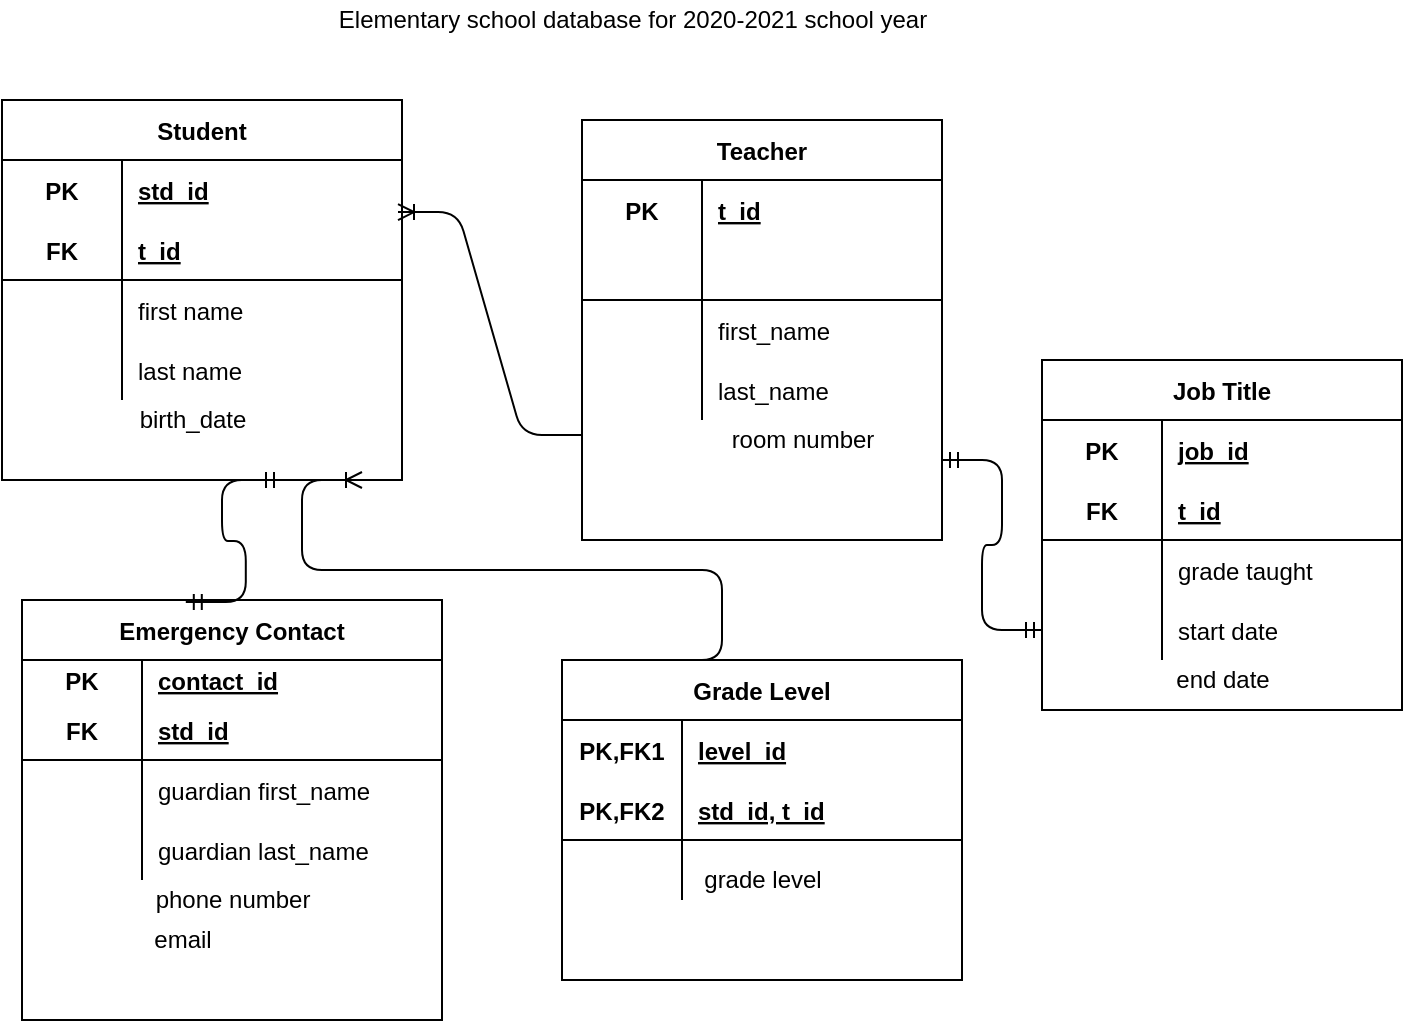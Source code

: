 <mxfile version="14.9.8" type="device"><diagram id="4hRT_1-cAbcshhh-O_jI" name="Page-1"><mxGraphModel dx="868" dy="482" grid="1" gridSize="10" guides="1" tooltips="1" connect="1" arrows="1" fold="1" page="1" pageScale="1" pageWidth="850" pageHeight="1100" math="0" shadow="0"><root><mxCell id="0"/><mxCell id="1" parent="0"/><mxCell id="5eTFgb_7e63CCmLZkMtU-28" value="Teacher" style="shape=table;startSize=30;container=1;collapsible=1;childLayout=tableLayout;fixedRows=1;rowLines=0;fontStyle=1;align=center;resizeLast=1;" parent="1" vertex="1"><mxGeometry x="330" y="80" width="180" height="210" as="geometry"/></mxCell><mxCell id="5eTFgb_7e63CCmLZkMtU-29" value="" style="shape=partialRectangle;collapsible=0;dropTarget=0;pointerEvents=0;fillColor=none;top=0;left=0;bottom=0;right=0;points=[[0,0.5],[1,0.5]];portConstraint=eastwest;" parent="5eTFgb_7e63CCmLZkMtU-28" vertex="1"><mxGeometry y="30" width="180" height="30" as="geometry"/></mxCell><mxCell id="5eTFgb_7e63CCmLZkMtU-30" value="PK" style="shape=partialRectangle;connectable=0;fillColor=none;top=0;left=0;bottom=0;right=0;fontStyle=1;overflow=hidden;" parent="5eTFgb_7e63CCmLZkMtU-29" vertex="1"><mxGeometry width="60" height="30" as="geometry"/></mxCell><mxCell id="5eTFgb_7e63CCmLZkMtU-31" value="t_id" style="shape=partialRectangle;connectable=0;fillColor=none;top=0;left=0;bottom=0;right=0;align=left;spacingLeft=6;fontStyle=5;overflow=hidden;" parent="5eTFgb_7e63CCmLZkMtU-29" vertex="1"><mxGeometry x="60" width="120" height="30" as="geometry"/></mxCell><mxCell id="5eTFgb_7e63CCmLZkMtU-32" value="" style="shape=partialRectangle;collapsible=0;dropTarget=0;pointerEvents=0;fillColor=none;top=0;left=0;bottom=1;right=0;points=[[0,0.5],[1,0.5]];portConstraint=eastwest;" parent="5eTFgb_7e63CCmLZkMtU-28" vertex="1"><mxGeometry y="60" width="180" height="30" as="geometry"/></mxCell><mxCell id="5eTFgb_7e63CCmLZkMtU-33" value="" style="shape=partialRectangle;connectable=0;fillColor=none;top=0;left=0;bottom=0;right=0;fontStyle=1;overflow=hidden;" parent="5eTFgb_7e63CCmLZkMtU-32" vertex="1"><mxGeometry width="60" height="30" as="geometry"/></mxCell><mxCell id="5eTFgb_7e63CCmLZkMtU-34" value="" style="shape=partialRectangle;connectable=0;fillColor=none;top=0;left=0;bottom=0;right=0;align=left;spacingLeft=6;fontStyle=5;overflow=hidden;verticalAlign=middle;" parent="5eTFgb_7e63CCmLZkMtU-32" vertex="1"><mxGeometry x="60" width="120" height="30" as="geometry"/></mxCell><mxCell id="5eTFgb_7e63CCmLZkMtU-35" value="" style="shape=partialRectangle;collapsible=0;dropTarget=0;pointerEvents=0;fillColor=none;top=0;left=0;bottom=0;right=0;points=[[0,0.5],[1,0.5]];portConstraint=eastwest;" parent="5eTFgb_7e63CCmLZkMtU-28" vertex="1"><mxGeometry y="90" width="180" height="30" as="geometry"/></mxCell><mxCell id="5eTFgb_7e63CCmLZkMtU-36" value="" style="shape=partialRectangle;connectable=0;fillColor=none;top=0;left=0;bottom=0;right=0;editable=1;overflow=hidden;" parent="5eTFgb_7e63CCmLZkMtU-35" vertex="1"><mxGeometry width="60" height="30" as="geometry"/></mxCell><mxCell id="5eTFgb_7e63CCmLZkMtU-37" value="first_name" style="shape=partialRectangle;connectable=0;fillColor=none;top=0;left=0;bottom=0;right=0;align=left;spacingLeft=6;overflow=hidden;" parent="5eTFgb_7e63CCmLZkMtU-35" vertex="1"><mxGeometry x="60" width="120" height="30" as="geometry"/></mxCell><mxCell id="5eTFgb_7e63CCmLZkMtU-38" value="" style="shape=partialRectangle;collapsible=0;dropTarget=0;pointerEvents=0;fillColor=none;top=0;left=0;bottom=0;right=0;points=[[0,0.5],[1,0.5]];portConstraint=eastwest;" parent="5eTFgb_7e63CCmLZkMtU-28" vertex="1"><mxGeometry y="120" width="180" height="30" as="geometry"/></mxCell><mxCell id="5eTFgb_7e63CCmLZkMtU-39" value="" style="shape=partialRectangle;connectable=0;fillColor=none;top=0;left=0;bottom=0;right=0;editable=1;overflow=hidden;" parent="5eTFgb_7e63CCmLZkMtU-38" vertex="1"><mxGeometry width="60" height="30" as="geometry"/></mxCell><mxCell id="5eTFgb_7e63CCmLZkMtU-40" value="last_name" style="shape=partialRectangle;connectable=0;fillColor=none;top=0;left=0;bottom=0;right=0;align=left;spacingLeft=6;overflow=hidden;" parent="5eTFgb_7e63CCmLZkMtU-38" vertex="1"><mxGeometry x="60" width="120" height="30" as="geometry"/></mxCell><mxCell id="5eTFgb_7e63CCmLZkMtU-43" value="Emergency Contact" style="shape=table;startSize=30;container=1;collapsible=1;childLayout=tableLayout;fixedRows=1;rowLines=0;fontStyle=1;align=center;resizeLast=1;" parent="1" vertex="1"><mxGeometry x="50" y="320" width="210" height="210" as="geometry"/></mxCell><mxCell id="5eTFgb_7e63CCmLZkMtU-44" value="" style="shape=partialRectangle;collapsible=0;dropTarget=0;pointerEvents=0;fillColor=none;top=0;left=0;bottom=0;right=0;points=[[0,0.5],[1,0.5]];portConstraint=eastwest;" parent="5eTFgb_7e63CCmLZkMtU-43" vertex="1"><mxGeometry y="30" width="210" height="20" as="geometry"/></mxCell><mxCell id="5eTFgb_7e63CCmLZkMtU-45" value="PK" style="shape=partialRectangle;connectable=0;fillColor=none;top=0;left=0;bottom=0;right=0;fontStyle=1;overflow=hidden;" parent="5eTFgb_7e63CCmLZkMtU-44" vertex="1"><mxGeometry width="60" height="20" as="geometry"/></mxCell><mxCell id="5eTFgb_7e63CCmLZkMtU-46" value="contact_id" style="shape=partialRectangle;connectable=0;fillColor=none;top=0;left=0;bottom=0;right=0;align=left;spacingLeft=6;fontStyle=5;overflow=hidden;" parent="5eTFgb_7e63CCmLZkMtU-44" vertex="1"><mxGeometry x="60" width="150" height="20" as="geometry"/></mxCell><mxCell id="5eTFgb_7e63CCmLZkMtU-47" value="" style="shape=partialRectangle;collapsible=0;dropTarget=0;pointerEvents=0;fillColor=none;top=0;left=0;bottom=1;right=0;points=[[0,0.5],[1,0.5]];portConstraint=eastwest;" parent="5eTFgb_7e63CCmLZkMtU-43" vertex="1"><mxGeometry y="50" width="210" height="30" as="geometry"/></mxCell><mxCell id="5eTFgb_7e63CCmLZkMtU-48" value="FK" style="shape=partialRectangle;connectable=0;fillColor=none;top=0;left=0;bottom=0;right=0;fontStyle=1;overflow=hidden;" parent="5eTFgb_7e63CCmLZkMtU-47" vertex="1"><mxGeometry width="60" height="30" as="geometry"/></mxCell><mxCell id="5eTFgb_7e63CCmLZkMtU-49" value="std_id" style="shape=partialRectangle;connectable=0;fillColor=none;top=0;left=0;bottom=0;right=0;align=left;spacingLeft=6;fontStyle=5;overflow=hidden;" parent="5eTFgb_7e63CCmLZkMtU-47" vertex="1"><mxGeometry x="60" width="150" height="30" as="geometry"/></mxCell><mxCell id="5eTFgb_7e63CCmLZkMtU-50" value="" style="shape=partialRectangle;collapsible=0;dropTarget=0;pointerEvents=0;fillColor=none;top=0;left=0;bottom=0;right=0;points=[[0,0.5],[1,0.5]];portConstraint=eastwest;" parent="5eTFgb_7e63CCmLZkMtU-43" vertex="1"><mxGeometry y="80" width="210" height="30" as="geometry"/></mxCell><mxCell id="5eTFgb_7e63CCmLZkMtU-51" value="" style="shape=partialRectangle;connectable=0;fillColor=none;top=0;left=0;bottom=0;right=0;editable=1;overflow=hidden;" parent="5eTFgb_7e63CCmLZkMtU-50" vertex="1"><mxGeometry width="60" height="30" as="geometry"/></mxCell><mxCell id="5eTFgb_7e63CCmLZkMtU-52" value="guardian first_name" style="shape=partialRectangle;connectable=0;fillColor=none;top=0;left=0;bottom=0;right=0;align=left;spacingLeft=6;overflow=hidden;" parent="5eTFgb_7e63CCmLZkMtU-50" vertex="1"><mxGeometry x="60" width="150" height="30" as="geometry"/></mxCell><mxCell id="5eTFgb_7e63CCmLZkMtU-53" value="" style="shape=partialRectangle;collapsible=0;dropTarget=0;pointerEvents=0;fillColor=none;top=0;left=0;bottom=0;right=0;points=[[0,0.5],[1,0.5]];portConstraint=eastwest;" parent="5eTFgb_7e63CCmLZkMtU-43" vertex="1"><mxGeometry y="110" width="210" height="30" as="geometry"/></mxCell><mxCell id="5eTFgb_7e63CCmLZkMtU-54" value="" style="shape=partialRectangle;connectable=0;fillColor=none;top=0;left=0;bottom=0;right=0;editable=1;overflow=hidden;" parent="5eTFgb_7e63CCmLZkMtU-53" vertex="1"><mxGeometry width="60" height="30" as="geometry"/></mxCell><mxCell id="5eTFgb_7e63CCmLZkMtU-55" value="guardian last_name" style="shape=partialRectangle;connectable=0;fillColor=none;top=0;left=0;bottom=0;right=0;align=left;spacingLeft=6;overflow=hidden;" parent="5eTFgb_7e63CCmLZkMtU-53" vertex="1"><mxGeometry x="60" width="150" height="30" as="geometry"/></mxCell><mxCell id="5eTFgb_7e63CCmLZkMtU-87" value="Grade Level" style="shape=table;startSize=30;container=1;collapsible=1;childLayout=tableLayout;fixedRows=1;rowLines=0;fontStyle=1;align=center;resizeLast=1;" parent="1" vertex="1"><mxGeometry x="320" y="350" width="200" height="160" as="geometry"/></mxCell><mxCell id="5eTFgb_7e63CCmLZkMtU-88" value="" style="shape=partialRectangle;collapsible=0;dropTarget=0;pointerEvents=0;fillColor=none;top=0;left=0;bottom=0;right=0;points=[[0,0.5],[1,0.5]];portConstraint=eastwest;" parent="5eTFgb_7e63CCmLZkMtU-87" vertex="1"><mxGeometry y="30" width="200" height="30" as="geometry"/></mxCell><mxCell id="5eTFgb_7e63CCmLZkMtU-89" value="PK,FK1" style="shape=partialRectangle;connectable=0;fillColor=none;top=0;left=0;bottom=0;right=0;fontStyle=1;overflow=hidden;" parent="5eTFgb_7e63CCmLZkMtU-88" vertex="1"><mxGeometry width="60" height="30" as="geometry"/></mxCell><mxCell id="5eTFgb_7e63CCmLZkMtU-90" value="level_id" style="shape=partialRectangle;connectable=0;fillColor=none;top=0;left=0;bottom=0;right=0;align=left;spacingLeft=6;fontStyle=5;overflow=hidden;" parent="5eTFgb_7e63CCmLZkMtU-88" vertex="1"><mxGeometry x="60" width="140" height="30" as="geometry"/></mxCell><mxCell id="5eTFgb_7e63CCmLZkMtU-91" value="" style="shape=partialRectangle;collapsible=0;dropTarget=0;pointerEvents=0;fillColor=none;top=0;left=0;bottom=1;right=0;points=[[0,0.5],[1,0.5]];portConstraint=eastwest;" parent="5eTFgb_7e63CCmLZkMtU-87" vertex="1"><mxGeometry y="60" width="200" height="30" as="geometry"/></mxCell><mxCell id="5eTFgb_7e63CCmLZkMtU-92" value="PK,FK2" style="shape=partialRectangle;connectable=0;fillColor=none;top=0;left=0;bottom=0;right=0;fontStyle=1;overflow=hidden;" parent="5eTFgb_7e63CCmLZkMtU-91" vertex="1"><mxGeometry width="60" height="30" as="geometry"/></mxCell><mxCell id="5eTFgb_7e63CCmLZkMtU-93" value="std_id, t_id" style="shape=partialRectangle;connectable=0;fillColor=none;top=0;left=0;bottom=0;right=0;align=left;spacingLeft=6;fontStyle=5;overflow=hidden;" parent="5eTFgb_7e63CCmLZkMtU-91" vertex="1"><mxGeometry x="60" width="140" height="30" as="geometry"/></mxCell><mxCell id="5eTFgb_7e63CCmLZkMtU-94" value="" style="shape=partialRectangle;collapsible=0;dropTarget=0;pointerEvents=0;fillColor=none;top=0;left=0;bottom=0;right=0;points=[[0,0.5],[1,0.5]];portConstraint=eastwest;" parent="5eTFgb_7e63CCmLZkMtU-87" vertex="1"><mxGeometry y="90" width="200" height="30" as="geometry"/></mxCell><mxCell id="5eTFgb_7e63CCmLZkMtU-95" value="" style="shape=partialRectangle;connectable=0;fillColor=none;top=0;left=0;bottom=0;right=0;editable=1;overflow=hidden;" parent="5eTFgb_7e63CCmLZkMtU-94" vertex="1"><mxGeometry width="60" height="30" as="geometry"/></mxCell><mxCell id="5eTFgb_7e63CCmLZkMtU-96" value="" style="shape=partialRectangle;connectable=0;fillColor=none;top=0;left=0;bottom=0;right=0;align=left;spacingLeft=6;overflow=hidden;" parent="5eTFgb_7e63CCmLZkMtU-94" vertex="1"><mxGeometry x="60" width="140" height="30" as="geometry"/></mxCell><mxCell id="SvIaIoj3CCo6Rpk8KnaB-4" value="room number" style="text;html=1;align=center;verticalAlign=middle;resizable=0;points=[];autosize=1;strokeColor=none;" parent="1" vertex="1"><mxGeometry x="395" y="230" width="90" height="20" as="geometry"/></mxCell><mxCell id="SvIaIoj3CCo6Rpk8KnaB-5" value="phone number" style="text;html=1;align=center;verticalAlign=middle;resizable=0;points=[];autosize=1;strokeColor=none;" parent="1" vertex="1"><mxGeometry x="110" y="460" width="90" height="20" as="geometry"/></mxCell><mxCell id="SvIaIoj3CCo6Rpk8KnaB-6" value="email" style="text;html=1;align=center;verticalAlign=middle;resizable=0;points=[];autosize=1;strokeColor=none;" parent="1" vertex="1"><mxGeometry x="110" y="480" width="40" height="20" as="geometry"/></mxCell><mxCell id="SvIaIoj3CCo6Rpk8KnaB-7" value="grade level" style="text;html=1;align=center;verticalAlign=middle;resizable=0;points=[];autosize=1;strokeColor=none;" parent="1" vertex="1"><mxGeometry x="385" y="450" width="70" height="20" as="geometry"/></mxCell><mxCell id="SvIaIoj3CCo6Rpk8KnaB-23" value="Job Title" style="shape=table;startSize=30;container=1;collapsible=1;childLayout=tableLayout;fixedRows=1;rowLines=0;fontStyle=1;align=center;resizeLast=1;" parent="1" vertex="1"><mxGeometry x="560" y="200" width="180" height="175" as="geometry"/></mxCell><mxCell id="SvIaIoj3CCo6Rpk8KnaB-24" value="" style="shape=partialRectangle;collapsible=0;dropTarget=0;pointerEvents=0;fillColor=none;top=0;left=0;bottom=0;right=0;points=[[0,0.5],[1,0.5]];portConstraint=eastwest;" parent="SvIaIoj3CCo6Rpk8KnaB-23" vertex="1"><mxGeometry y="30" width="180" height="30" as="geometry"/></mxCell><mxCell id="SvIaIoj3CCo6Rpk8KnaB-25" value="PK" style="shape=partialRectangle;connectable=0;fillColor=none;top=0;left=0;bottom=0;right=0;fontStyle=1;overflow=hidden;" parent="SvIaIoj3CCo6Rpk8KnaB-24" vertex="1"><mxGeometry width="60" height="30" as="geometry"/></mxCell><mxCell id="SvIaIoj3CCo6Rpk8KnaB-26" value="job_id" style="shape=partialRectangle;connectable=0;fillColor=none;top=0;left=0;bottom=0;right=0;align=left;spacingLeft=6;fontStyle=5;overflow=hidden;" parent="SvIaIoj3CCo6Rpk8KnaB-24" vertex="1"><mxGeometry x="60" width="120" height="30" as="geometry"/></mxCell><mxCell id="SvIaIoj3CCo6Rpk8KnaB-27" value="" style="shape=partialRectangle;collapsible=0;dropTarget=0;pointerEvents=0;fillColor=none;top=0;left=0;bottom=1;right=0;points=[[0,0.5],[1,0.5]];portConstraint=eastwest;" parent="SvIaIoj3CCo6Rpk8KnaB-23" vertex="1"><mxGeometry y="60" width="180" height="30" as="geometry"/></mxCell><mxCell id="SvIaIoj3CCo6Rpk8KnaB-28" value="FK" style="shape=partialRectangle;connectable=0;fillColor=none;top=0;left=0;bottom=0;right=0;fontStyle=1;overflow=hidden;" parent="SvIaIoj3CCo6Rpk8KnaB-27" vertex="1"><mxGeometry width="60" height="30" as="geometry"/></mxCell><mxCell id="SvIaIoj3CCo6Rpk8KnaB-29" value="t_id" style="shape=partialRectangle;connectable=0;fillColor=none;top=0;left=0;bottom=0;right=0;align=left;spacingLeft=6;fontStyle=5;overflow=hidden;" parent="SvIaIoj3CCo6Rpk8KnaB-27" vertex="1"><mxGeometry x="60" width="120" height="30" as="geometry"/></mxCell><mxCell id="SvIaIoj3CCo6Rpk8KnaB-30" value="" style="shape=partialRectangle;collapsible=0;dropTarget=0;pointerEvents=0;fillColor=none;top=0;left=0;bottom=0;right=0;points=[[0,0.5],[1,0.5]];portConstraint=eastwest;" parent="SvIaIoj3CCo6Rpk8KnaB-23" vertex="1"><mxGeometry y="90" width="180" height="30" as="geometry"/></mxCell><mxCell id="SvIaIoj3CCo6Rpk8KnaB-31" value="" style="shape=partialRectangle;connectable=0;fillColor=none;top=0;left=0;bottom=0;right=0;editable=1;overflow=hidden;" parent="SvIaIoj3CCo6Rpk8KnaB-30" vertex="1"><mxGeometry width="60" height="30" as="geometry"/></mxCell><mxCell id="SvIaIoj3CCo6Rpk8KnaB-32" value="grade taught" style="shape=partialRectangle;connectable=0;fillColor=none;top=0;left=0;bottom=0;right=0;align=left;spacingLeft=6;overflow=hidden;" parent="SvIaIoj3CCo6Rpk8KnaB-30" vertex="1"><mxGeometry x="60" width="120" height="30" as="geometry"/></mxCell><mxCell id="SvIaIoj3CCo6Rpk8KnaB-33" value="" style="shape=partialRectangle;collapsible=0;dropTarget=0;pointerEvents=0;fillColor=none;top=0;left=0;bottom=0;right=0;points=[[0,0.5],[1,0.5]];portConstraint=eastwest;" parent="SvIaIoj3CCo6Rpk8KnaB-23" vertex="1"><mxGeometry y="120" width="180" height="30" as="geometry"/></mxCell><mxCell id="SvIaIoj3CCo6Rpk8KnaB-34" value="" style="shape=partialRectangle;connectable=0;fillColor=none;top=0;left=0;bottom=0;right=0;editable=1;overflow=hidden;" parent="SvIaIoj3CCo6Rpk8KnaB-33" vertex="1"><mxGeometry width="60" height="30" as="geometry"/></mxCell><mxCell id="SvIaIoj3CCo6Rpk8KnaB-35" value="start date" style="shape=partialRectangle;connectable=0;fillColor=none;top=0;left=0;bottom=0;right=0;align=left;spacingLeft=6;overflow=hidden;" parent="SvIaIoj3CCo6Rpk8KnaB-33" vertex="1"><mxGeometry x="60" width="120" height="30" as="geometry"/></mxCell><mxCell id="SvIaIoj3CCo6Rpk8KnaB-36" value="end date" style="text;html=1;align=center;verticalAlign=middle;resizable=0;points=[];autosize=1;strokeColor=none;" parent="1" vertex="1"><mxGeometry x="620" y="350" width="60" height="20" as="geometry"/></mxCell><mxCell id="SvIaIoj3CCo6Rpk8KnaB-37" value="" style="edgeStyle=entityRelationEdgeStyle;fontSize=12;html=1;endArrow=ERmandOne;startArrow=ERmandOne;entryX=0;entryY=0.5;entryDx=0;entryDy=0;" parent="1" target="SvIaIoj3CCo6Rpk8KnaB-33" edge="1"><mxGeometry width="100" height="100" relative="1" as="geometry"><mxPoint x="510" y="250" as="sourcePoint"/><mxPoint x="550" y="230" as="targetPoint"/></mxGeometry></mxCell><mxCell id="SvIaIoj3CCo6Rpk8KnaB-38" value="" style="edgeStyle=entityRelationEdgeStyle;fontSize=12;html=1;endArrow=ERmandOne;startArrow=ERmandOne;exitX=0.39;exitY=0.005;exitDx=0;exitDy=0;exitPerimeter=0;" parent="1" source="5eTFgb_7e63CCmLZkMtU-43" edge="1"><mxGeometry width="100" height="100" relative="1" as="geometry"><mxPoint x="130" y="330" as="sourcePoint"/><mxPoint x="180" y="260" as="targetPoint"/></mxGeometry></mxCell><mxCell id="SvIaIoj3CCo6Rpk8KnaB-39" value="Student" style="shape=table;startSize=30;container=1;collapsible=1;childLayout=tableLayout;fixedRows=1;rowLines=0;fontStyle=1;align=center;resizeLast=1;" parent="1" vertex="1"><mxGeometry x="40" y="70" width="200" height="190" as="geometry"/></mxCell><mxCell id="SvIaIoj3CCo6Rpk8KnaB-40" value="" style="shape=partialRectangle;collapsible=0;dropTarget=0;pointerEvents=0;fillColor=none;top=0;left=0;bottom=0;right=0;points=[[0,0.5],[1,0.5]];portConstraint=eastwest;" parent="SvIaIoj3CCo6Rpk8KnaB-39" vertex="1"><mxGeometry y="30" width="200" height="30" as="geometry"/></mxCell><mxCell id="SvIaIoj3CCo6Rpk8KnaB-41" value="PK" style="shape=partialRectangle;connectable=0;fillColor=none;top=0;left=0;bottom=0;right=0;fontStyle=1;overflow=hidden;" parent="SvIaIoj3CCo6Rpk8KnaB-40" vertex="1"><mxGeometry width="60" height="30" as="geometry"/></mxCell><mxCell id="SvIaIoj3CCo6Rpk8KnaB-42" value="std_id" style="shape=partialRectangle;connectable=0;fillColor=none;top=0;left=0;bottom=0;right=0;align=left;spacingLeft=6;fontStyle=5;overflow=hidden;" parent="SvIaIoj3CCo6Rpk8KnaB-40" vertex="1"><mxGeometry x="60" width="140" height="30" as="geometry"/></mxCell><mxCell id="SvIaIoj3CCo6Rpk8KnaB-43" value="" style="shape=partialRectangle;collapsible=0;dropTarget=0;pointerEvents=0;fillColor=none;top=0;left=0;bottom=1;right=0;points=[[0,0.5],[1,0.5]];portConstraint=eastwest;" parent="SvIaIoj3CCo6Rpk8KnaB-39" vertex="1"><mxGeometry y="60" width="200" height="30" as="geometry"/></mxCell><mxCell id="SvIaIoj3CCo6Rpk8KnaB-44" value="FK" style="shape=partialRectangle;connectable=0;fillColor=none;top=0;left=0;bottom=0;right=0;fontStyle=1;overflow=hidden;" parent="SvIaIoj3CCo6Rpk8KnaB-43" vertex="1"><mxGeometry width="60" height="30" as="geometry"/></mxCell><mxCell id="SvIaIoj3CCo6Rpk8KnaB-45" value="t_id" style="shape=partialRectangle;connectable=0;fillColor=none;top=0;left=0;bottom=0;right=0;align=left;spacingLeft=6;fontStyle=5;overflow=hidden;" parent="SvIaIoj3CCo6Rpk8KnaB-43" vertex="1"><mxGeometry x="60" width="140" height="30" as="geometry"/></mxCell><mxCell id="SvIaIoj3CCo6Rpk8KnaB-46" value="" style="shape=partialRectangle;collapsible=0;dropTarget=0;pointerEvents=0;fillColor=none;top=0;left=0;bottom=0;right=0;points=[[0,0.5],[1,0.5]];portConstraint=eastwest;" parent="SvIaIoj3CCo6Rpk8KnaB-39" vertex="1"><mxGeometry y="90" width="200" height="30" as="geometry"/></mxCell><mxCell id="SvIaIoj3CCo6Rpk8KnaB-47" value="" style="shape=partialRectangle;connectable=0;fillColor=none;top=0;left=0;bottom=0;right=0;editable=1;overflow=hidden;" parent="SvIaIoj3CCo6Rpk8KnaB-46" vertex="1"><mxGeometry width="60" height="30" as="geometry"/></mxCell><mxCell id="SvIaIoj3CCo6Rpk8KnaB-48" value="first name" style="shape=partialRectangle;connectable=0;fillColor=none;top=0;left=0;bottom=0;right=0;align=left;spacingLeft=6;overflow=hidden;" parent="SvIaIoj3CCo6Rpk8KnaB-46" vertex="1"><mxGeometry x="60" width="140" height="30" as="geometry"/></mxCell><mxCell id="SvIaIoj3CCo6Rpk8KnaB-49" value="" style="shape=partialRectangle;collapsible=0;dropTarget=0;pointerEvents=0;fillColor=none;top=0;left=0;bottom=0;right=0;points=[[0,0.5],[1,0.5]];portConstraint=eastwest;" parent="SvIaIoj3CCo6Rpk8KnaB-39" vertex="1"><mxGeometry y="120" width="200" height="30" as="geometry"/></mxCell><mxCell id="SvIaIoj3CCo6Rpk8KnaB-50" value="" style="shape=partialRectangle;connectable=0;fillColor=none;top=0;left=0;bottom=0;right=0;editable=1;overflow=hidden;" parent="SvIaIoj3CCo6Rpk8KnaB-49" vertex="1"><mxGeometry width="60" height="30" as="geometry"/></mxCell><mxCell id="SvIaIoj3CCo6Rpk8KnaB-51" value="last name" style="shape=partialRectangle;connectable=0;fillColor=none;top=0;left=0;bottom=0;right=0;align=left;spacingLeft=6;overflow=hidden;" parent="SvIaIoj3CCo6Rpk8KnaB-49" vertex="1"><mxGeometry x="60" width="140" height="30" as="geometry"/></mxCell><mxCell id="SvIaIoj3CCo6Rpk8KnaB-52" value="birth_date" style="text;html=1;align=center;verticalAlign=middle;resizable=0;points=[];autosize=1;strokeColor=none;" parent="1" vertex="1"><mxGeometry x="100" y="220" width="70" height="20" as="geometry"/></mxCell><mxCell id="SvIaIoj3CCo6Rpk8KnaB-58" value="" style="edgeStyle=entityRelationEdgeStyle;fontSize=12;html=1;endArrow=ERoneToMany;exitX=0.25;exitY=0;exitDx=0;exitDy=0;" parent="1" source="5eTFgb_7e63CCmLZkMtU-87" edge="1"><mxGeometry width="100" height="100" relative="1" as="geometry"><mxPoint x="240" y="240" as="sourcePoint"/><mxPoint x="220" y="260" as="targetPoint"/></mxGeometry></mxCell><mxCell id="SvIaIoj3CCo6Rpk8KnaB-59" value="" style="edgeStyle=entityRelationEdgeStyle;fontSize=12;html=1;endArrow=ERoneToMany;entryX=0.99;entryY=-0.133;entryDx=0;entryDy=0;entryPerimeter=0;exitX=0;exitY=0.75;exitDx=0;exitDy=0;" parent="1" source="5eTFgb_7e63CCmLZkMtU-28" target="SvIaIoj3CCo6Rpk8KnaB-43" edge="1"><mxGeometry width="100" height="100" relative="1" as="geometry"><mxPoint x="240" y="235" as="sourcePoint"/><mxPoint x="340" y="135" as="targetPoint"/></mxGeometry></mxCell><mxCell id="nEmyoFIqrFBHM9XvaIvc-1" value="Elementary school database for 2020-2021 school year" style="text;html=1;align=center;verticalAlign=middle;resizable=0;points=[];autosize=1;strokeColor=none;" vertex="1" parent="1"><mxGeometry x="200" y="20" width="310" height="20" as="geometry"/></mxCell></root></mxGraphModel></diagram></mxfile>
